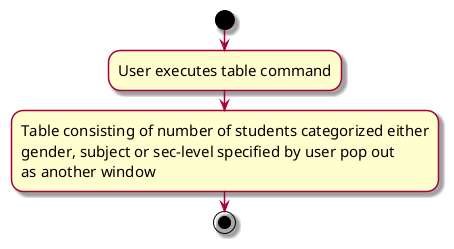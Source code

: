 @startuml
skin rose
skinparam ActivityFontSize 15
skinparam ArrowFontSize 12
start
:User executes table command;
:Table consisting of number of students categorized either
gender, subject or sec-level specified by user pop out
as another window;
stop
@enduml
